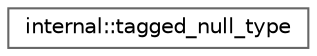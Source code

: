 digraph "类继承关系图"
{
 // LATEX_PDF_SIZE
  bgcolor="transparent";
  edge [fontname=Helvetica,fontsize=10,labelfontname=Helvetica,labelfontsize=10];
  node [fontname=Helvetica,fontsize=10,shape=box,height=0.2,width=0.4];
  rankdir="LR";
  Node0 [id="Node000000",label="internal::tagged_null_type",height=0.2,width=0.4,color="grey40", fillcolor="white", style="filled",URL="$structinternal_1_1tagged__null__type.html",tooltip=" "];
}
